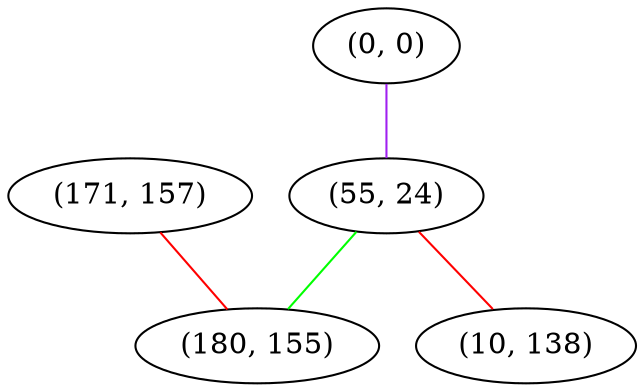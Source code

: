 graph "" {
"(0, 0)";
"(171, 157)";
"(55, 24)";
"(180, 155)";
"(10, 138)";
"(0, 0)" -- "(55, 24)"  [color=purple, key=0, weight=4];
"(171, 157)" -- "(180, 155)"  [color=red, key=0, weight=1];
"(55, 24)" -- "(180, 155)"  [color=green, key=0, weight=2];
"(55, 24)" -- "(10, 138)"  [color=red, key=0, weight=1];
}

